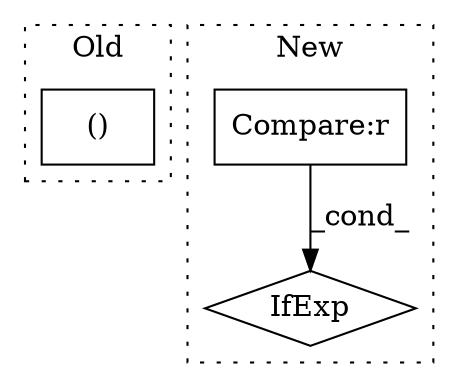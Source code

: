 digraph G {
subgraph cluster0 {
1 [label="()" a="54" s="28737" l="19" shape="box"];
label = "Old";
style="dotted";
}
subgraph cluster1 {
2 [label="IfExp" a="51" s="30995,31028" l="4,6" shape="diamond"];
3 [label="Compare:r" a="40" s="30999" l="29" shape="box"];
label = "New";
style="dotted";
}
3 -> 2 [label="_cond_"];
}